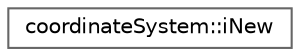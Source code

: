 digraph "Graphical Class Hierarchy"
{
 // LATEX_PDF_SIZE
  bgcolor="transparent";
  edge [fontname=Helvetica,fontsize=10,labelfontname=Helvetica,labelfontsize=10];
  node [fontname=Helvetica,fontsize=10,shape=box,height=0.2,width=0.4];
  rankdir="LR";
  Node0 [id="Node000000",label="coordinateSystem::iNew",height=0.2,width=0.4,color="grey40", fillcolor="white", style="filled",URL="$structFoam_1_1coordinateSystem_1_1iNew.html",tooltip=" "];
}
